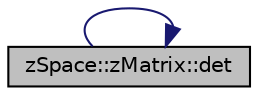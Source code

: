 digraph "zSpace::zMatrix::det"
{
  edge [fontname="Helvetica",fontsize="10",labelfontname="Helvetica",labelfontsize="10"];
  node [fontname="Helvetica",fontsize="10",shape=record];
  rankdir="LR";
  Node17 [label="zSpace::zMatrix::det",height=0.2,width=0.4,color="black", fillcolor="grey75", style="filled", fontcolor="black"];
  Node17 -> Node17 [color="midnightblue",fontsize="10",style="solid",fontname="Helvetica"];
}
